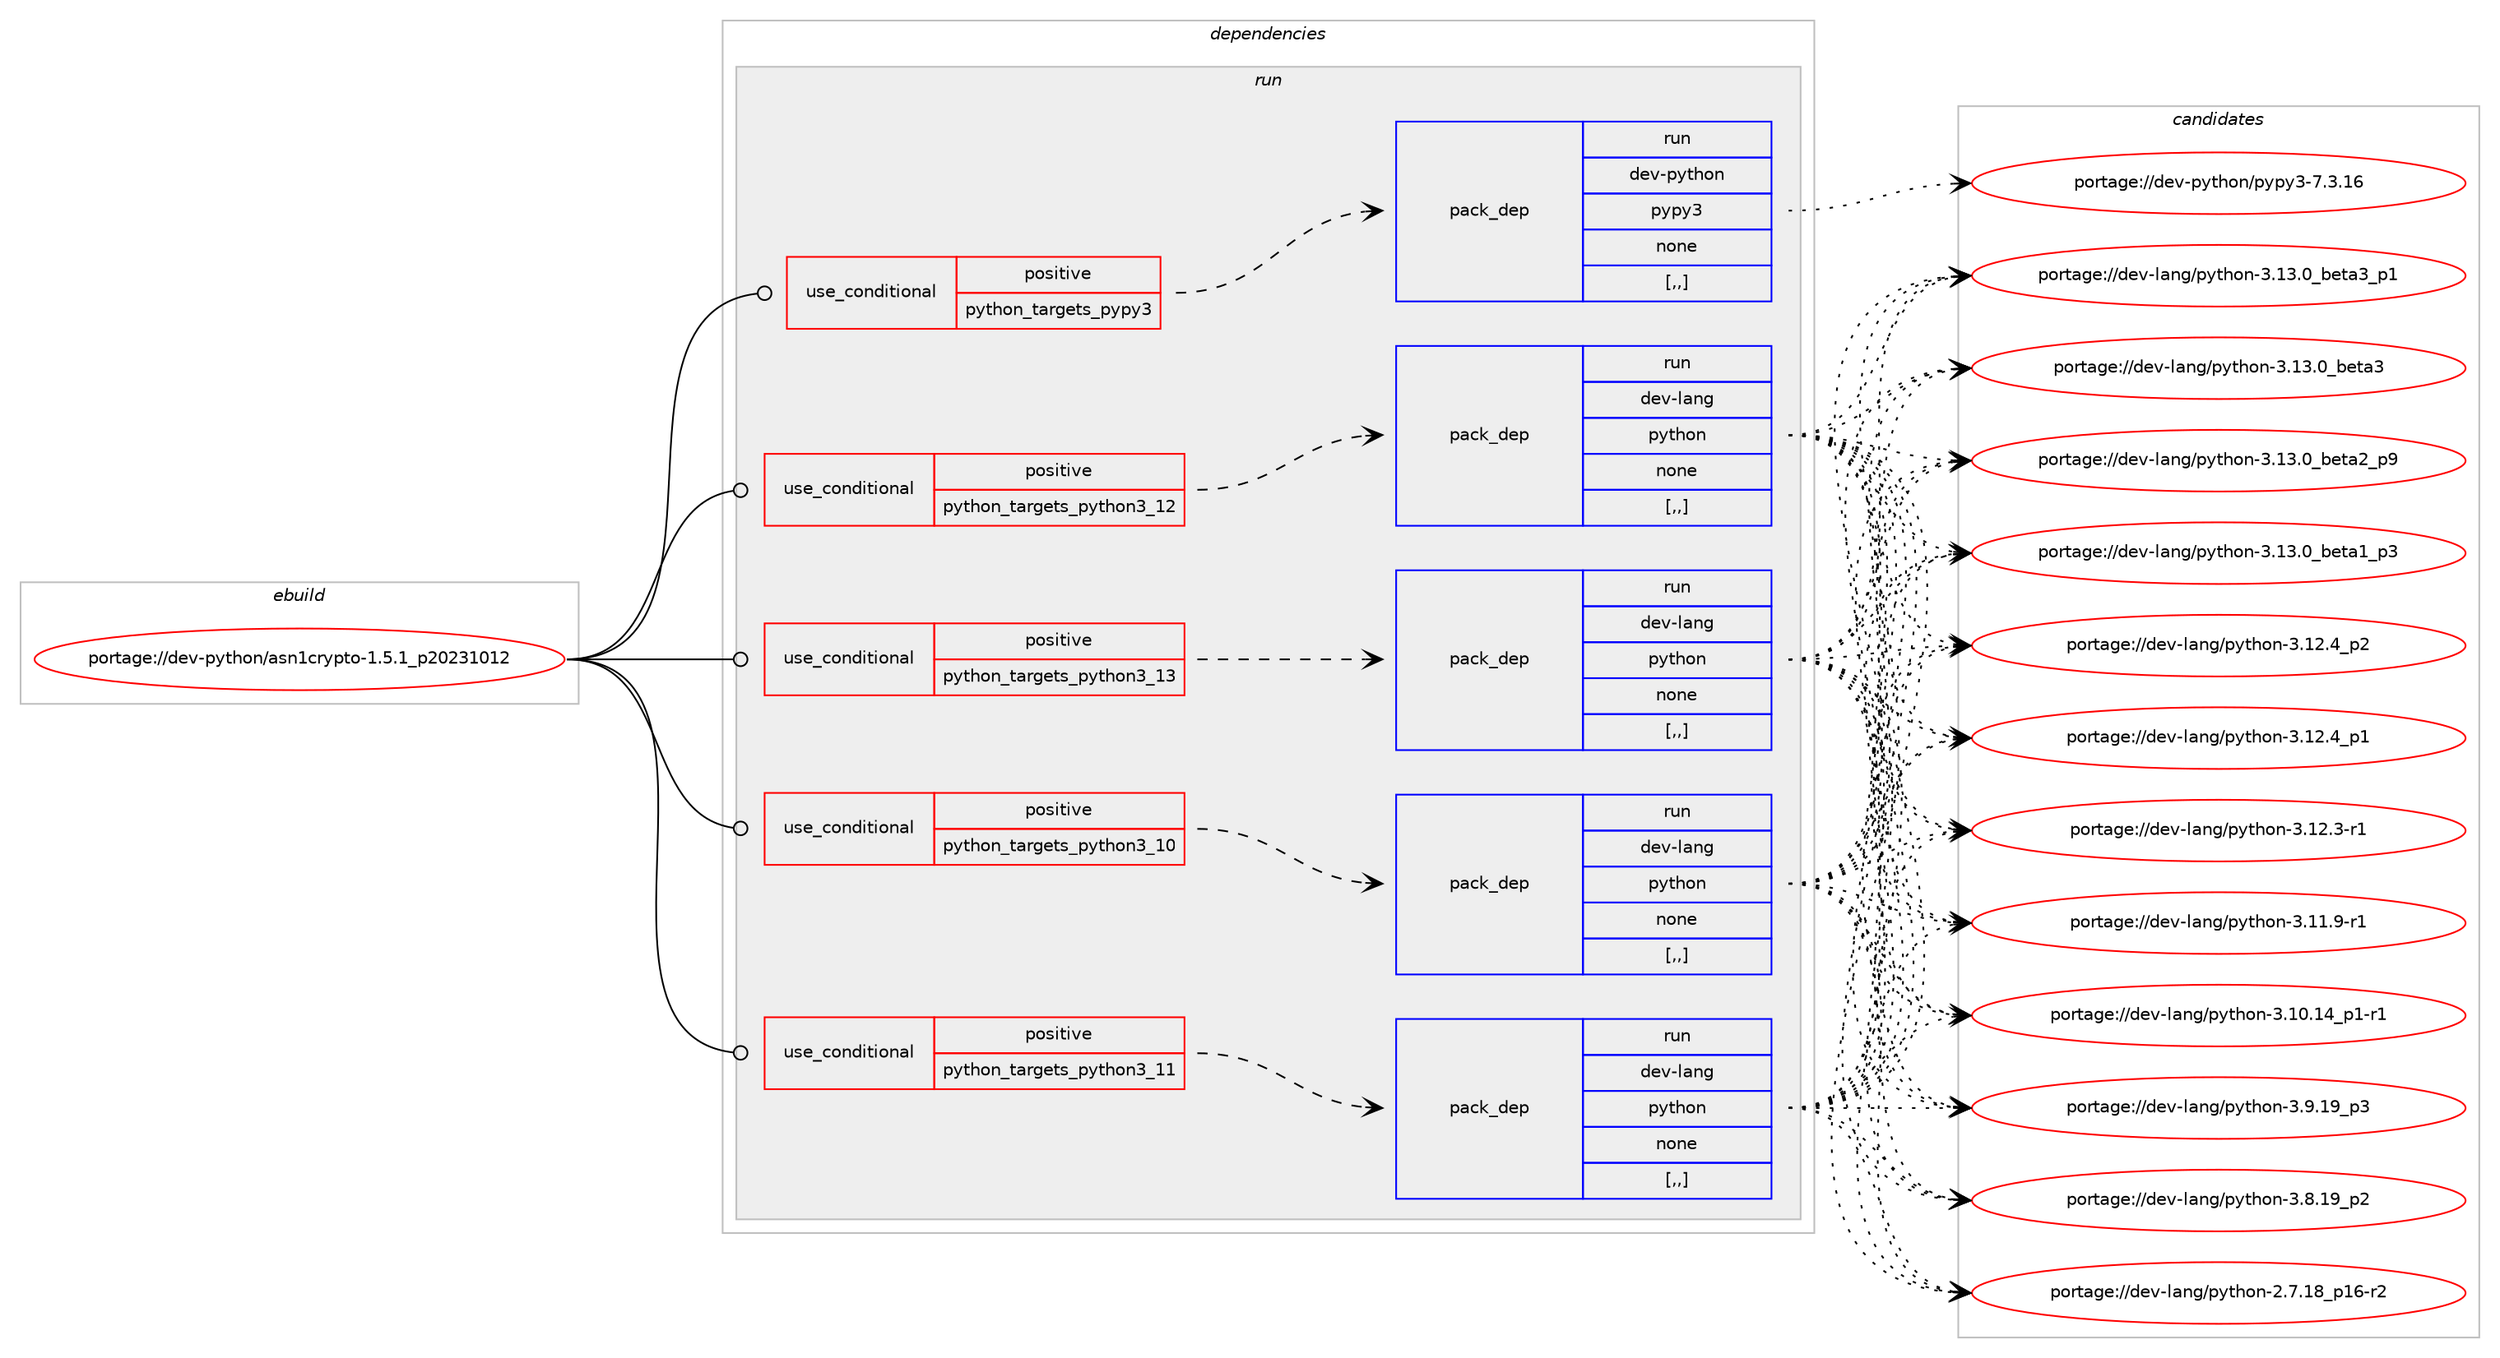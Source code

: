 digraph prolog {

# *************
# Graph options
# *************

newrank=true;
concentrate=true;
compound=true;
graph [rankdir=LR,fontname=Helvetica,fontsize=10,ranksep=1.5];#, ranksep=2.5, nodesep=0.2];
edge  [arrowhead=vee];
node  [fontname=Helvetica,fontsize=10];

# **********
# The ebuild
# **********

subgraph cluster_leftcol {
color=gray;
rank=same;
label=<<i>ebuild</i>>;
id [label="portage://dev-python/asn1crypto-1.5.1_p20231012", color=red, width=4, href="../dev-python/asn1crypto-1.5.1_p20231012.svg"];
}

# ****************
# The dependencies
# ****************

subgraph cluster_midcol {
color=gray;
label=<<i>dependencies</i>>;
subgraph cluster_compile {
fillcolor="#eeeeee";
style=filled;
label=<<i>compile</i>>;
}
subgraph cluster_compileandrun {
fillcolor="#eeeeee";
style=filled;
label=<<i>compile and run</i>>;
}
subgraph cluster_run {
fillcolor="#eeeeee";
style=filled;
label=<<i>run</i>>;
subgraph cond30731 {
dependency141192 [label=<<TABLE BORDER="0" CELLBORDER="1" CELLSPACING="0" CELLPADDING="4"><TR><TD ROWSPAN="3" CELLPADDING="10">use_conditional</TD></TR><TR><TD>positive</TD></TR><TR><TD>python_targets_pypy3</TD></TR></TABLE>>, shape=none, color=red];
subgraph pack109232 {
dependency141193 [label=<<TABLE BORDER="0" CELLBORDER="1" CELLSPACING="0" CELLPADDING="4" WIDTH="220"><TR><TD ROWSPAN="6" CELLPADDING="30">pack_dep</TD></TR><TR><TD WIDTH="110">run</TD></TR><TR><TD>dev-python</TD></TR><TR><TD>pypy3</TD></TR><TR><TD>none</TD></TR><TR><TD>[,,]</TD></TR></TABLE>>, shape=none, color=blue];
}
dependency141192:e -> dependency141193:w [weight=20,style="dashed",arrowhead="vee"];
}
id:e -> dependency141192:w [weight=20,style="solid",arrowhead="odot"];
subgraph cond30732 {
dependency141194 [label=<<TABLE BORDER="0" CELLBORDER="1" CELLSPACING="0" CELLPADDING="4"><TR><TD ROWSPAN="3" CELLPADDING="10">use_conditional</TD></TR><TR><TD>positive</TD></TR><TR><TD>python_targets_python3_10</TD></TR></TABLE>>, shape=none, color=red];
subgraph pack109233 {
dependency141195 [label=<<TABLE BORDER="0" CELLBORDER="1" CELLSPACING="0" CELLPADDING="4" WIDTH="220"><TR><TD ROWSPAN="6" CELLPADDING="30">pack_dep</TD></TR><TR><TD WIDTH="110">run</TD></TR><TR><TD>dev-lang</TD></TR><TR><TD>python</TD></TR><TR><TD>none</TD></TR><TR><TD>[,,]</TD></TR></TABLE>>, shape=none, color=blue];
}
dependency141194:e -> dependency141195:w [weight=20,style="dashed",arrowhead="vee"];
}
id:e -> dependency141194:w [weight=20,style="solid",arrowhead="odot"];
subgraph cond30733 {
dependency141196 [label=<<TABLE BORDER="0" CELLBORDER="1" CELLSPACING="0" CELLPADDING="4"><TR><TD ROWSPAN="3" CELLPADDING="10">use_conditional</TD></TR><TR><TD>positive</TD></TR><TR><TD>python_targets_python3_11</TD></TR></TABLE>>, shape=none, color=red];
subgraph pack109234 {
dependency141197 [label=<<TABLE BORDER="0" CELLBORDER="1" CELLSPACING="0" CELLPADDING="4" WIDTH="220"><TR><TD ROWSPAN="6" CELLPADDING="30">pack_dep</TD></TR><TR><TD WIDTH="110">run</TD></TR><TR><TD>dev-lang</TD></TR><TR><TD>python</TD></TR><TR><TD>none</TD></TR><TR><TD>[,,]</TD></TR></TABLE>>, shape=none, color=blue];
}
dependency141196:e -> dependency141197:w [weight=20,style="dashed",arrowhead="vee"];
}
id:e -> dependency141196:w [weight=20,style="solid",arrowhead="odot"];
subgraph cond30734 {
dependency141198 [label=<<TABLE BORDER="0" CELLBORDER="1" CELLSPACING="0" CELLPADDING="4"><TR><TD ROWSPAN="3" CELLPADDING="10">use_conditional</TD></TR><TR><TD>positive</TD></TR><TR><TD>python_targets_python3_12</TD></TR></TABLE>>, shape=none, color=red];
subgraph pack109235 {
dependency141199 [label=<<TABLE BORDER="0" CELLBORDER="1" CELLSPACING="0" CELLPADDING="4" WIDTH="220"><TR><TD ROWSPAN="6" CELLPADDING="30">pack_dep</TD></TR><TR><TD WIDTH="110">run</TD></TR><TR><TD>dev-lang</TD></TR><TR><TD>python</TD></TR><TR><TD>none</TD></TR><TR><TD>[,,]</TD></TR></TABLE>>, shape=none, color=blue];
}
dependency141198:e -> dependency141199:w [weight=20,style="dashed",arrowhead="vee"];
}
id:e -> dependency141198:w [weight=20,style="solid",arrowhead="odot"];
subgraph cond30735 {
dependency141200 [label=<<TABLE BORDER="0" CELLBORDER="1" CELLSPACING="0" CELLPADDING="4"><TR><TD ROWSPAN="3" CELLPADDING="10">use_conditional</TD></TR><TR><TD>positive</TD></TR><TR><TD>python_targets_python3_13</TD></TR></TABLE>>, shape=none, color=red];
subgraph pack109236 {
dependency141201 [label=<<TABLE BORDER="0" CELLBORDER="1" CELLSPACING="0" CELLPADDING="4" WIDTH="220"><TR><TD ROWSPAN="6" CELLPADDING="30">pack_dep</TD></TR><TR><TD WIDTH="110">run</TD></TR><TR><TD>dev-lang</TD></TR><TR><TD>python</TD></TR><TR><TD>none</TD></TR><TR><TD>[,,]</TD></TR></TABLE>>, shape=none, color=blue];
}
dependency141200:e -> dependency141201:w [weight=20,style="dashed",arrowhead="vee"];
}
id:e -> dependency141200:w [weight=20,style="solid",arrowhead="odot"];
}
}

# **************
# The candidates
# **************

subgraph cluster_choices {
rank=same;
color=gray;
label=<<i>candidates</i>>;

subgraph choice109232 {
color=black;
nodesep=1;
choice10010111845112121116104111110471121211121215145554651464954 [label="portage://dev-python/pypy3-7.3.16", color=red, width=4,href="../dev-python/pypy3-7.3.16.svg"];
dependency141193:e -> choice10010111845112121116104111110471121211121215145554651464954:w [style=dotted,weight="100"];
}
subgraph choice109233 {
color=black;
nodesep=1;
choice10010111845108971101034711212111610411111045514649514648959810111697519511249 [label="portage://dev-lang/python-3.13.0_beta3_p1", color=red, width=4,href="../dev-lang/python-3.13.0_beta3_p1.svg"];
choice1001011184510897110103471121211161041111104551464951464895981011169751 [label="portage://dev-lang/python-3.13.0_beta3", color=red, width=4,href="../dev-lang/python-3.13.0_beta3.svg"];
choice10010111845108971101034711212111610411111045514649514648959810111697509511257 [label="portage://dev-lang/python-3.13.0_beta2_p9", color=red, width=4,href="../dev-lang/python-3.13.0_beta2_p9.svg"];
choice10010111845108971101034711212111610411111045514649514648959810111697499511251 [label="portage://dev-lang/python-3.13.0_beta1_p3", color=red, width=4,href="../dev-lang/python-3.13.0_beta1_p3.svg"];
choice100101118451089711010347112121116104111110455146495046529511250 [label="portage://dev-lang/python-3.12.4_p2", color=red, width=4,href="../dev-lang/python-3.12.4_p2.svg"];
choice100101118451089711010347112121116104111110455146495046529511249 [label="portage://dev-lang/python-3.12.4_p1", color=red, width=4,href="../dev-lang/python-3.12.4_p1.svg"];
choice100101118451089711010347112121116104111110455146495046514511449 [label="portage://dev-lang/python-3.12.3-r1", color=red, width=4,href="../dev-lang/python-3.12.3-r1.svg"];
choice100101118451089711010347112121116104111110455146494946574511449 [label="portage://dev-lang/python-3.11.9-r1", color=red, width=4,href="../dev-lang/python-3.11.9-r1.svg"];
choice100101118451089711010347112121116104111110455146494846495295112494511449 [label="portage://dev-lang/python-3.10.14_p1-r1", color=red, width=4,href="../dev-lang/python-3.10.14_p1-r1.svg"];
choice100101118451089711010347112121116104111110455146574649579511251 [label="portage://dev-lang/python-3.9.19_p3", color=red, width=4,href="../dev-lang/python-3.9.19_p3.svg"];
choice100101118451089711010347112121116104111110455146564649579511250 [label="portage://dev-lang/python-3.8.19_p2", color=red, width=4,href="../dev-lang/python-3.8.19_p2.svg"];
choice100101118451089711010347112121116104111110455046554649569511249544511450 [label="portage://dev-lang/python-2.7.18_p16-r2", color=red, width=4,href="../dev-lang/python-2.7.18_p16-r2.svg"];
dependency141195:e -> choice10010111845108971101034711212111610411111045514649514648959810111697519511249:w [style=dotted,weight="100"];
dependency141195:e -> choice1001011184510897110103471121211161041111104551464951464895981011169751:w [style=dotted,weight="100"];
dependency141195:e -> choice10010111845108971101034711212111610411111045514649514648959810111697509511257:w [style=dotted,weight="100"];
dependency141195:e -> choice10010111845108971101034711212111610411111045514649514648959810111697499511251:w [style=dotted,weight="100"];
dependency141195:e -> choice100101118451089711010347112121116104111110455146495046529511250:w [style=dotted,weight="100"];
dependency141195:e -> choice100101118451089711010347112121116104111110455146495046529511249:w [style=dotted,weight="100"];
dependency141195:e -> choice100101118451089711010347112121116104111110455146495046514511449:w [style=dotted,weight="100"];
dependency141195:e -> choice100101118451089711010347112121116104111110455146494946574511449:w [style=dotted,weight="100"];
dependency141195:e -> choice100101118451089711010347112121116104111110455146494846495295112494511449:w [style=dotted,weight="100"];
dependency141195:e -> choice100101118451089711010347112121116104111110455146574649579511251:w [style=dotted,weight="100"];
dependency141195:e -> choice100101118451089711010347112121116104111110455146564649579511250:w [style=dotted,weight="100"];
dependency141195:e -> choice100101118451089711010347112121116104111110455046554649569511249544511450:w [style=dotted,weight="100"];
}
subgraph choice109234 {
color=black;
nodesep=1;
choice10010111845108971101034711212111610411111045514649514648959810111697519511249 [label="portage://dev-lang/python-3.13.0_beta3_p1", color=red, width=4,href="../dev-lang/python-3.13.0_beta3_p1.svg"];
choice1001011184510897110103471121211161041111104551464951464895981011169751 [label="portage://dev-lang/python-3.13.0_beta3", color=red, width=4,href="../dev-lang/python-3.13.0_beta3.svg"];
choice10010111845108971101034711212111610411111045514649514648959810111697509511257 [label="portage://dev-lang/python-3.13.0_beta2_p9", color=red, width=4,href="../dev-lang/python-3.13.0_beta2_p9.svg"];
choice10010111845108971101034711212111610411111045514649514648959810111697499511251 [label="portage://dev-lang/python-3.13.0_beta1_p3", color=red, width=4,href="../dev-lang/python-3.13.0_beta1_p3.svg"];
choice100101118451089711010347112121116104111110455146495046529511250 [label="portage://dev-lang/python-3.12.4_p2", color=red, width=4,href="../dev-lang/python-3.12.4_p2.svg"];
choice100101118451089711010347112121116104111110455146495046529511249 [label="portage://dev-lang/python-3.12.4_p1", color=red, width=4,href="../dev-lang/python-3.12.4_p1.svg"];
choice100101118451089711010347112121116104111110455146495046514511449 [label="portage://dev-lang/python-3.12.3-r1", color=red, width=4,href="../dev-lang/python-3.12.3-r1.svg"];
choice100101118451089711010347112121116104111110455146494946574511449 [label="portage://dev-lang/python-3.11.9-r1", color=red, width=4,href="../dev-lang/python-3.11.9-r1.svg"];
choice100101118451089711010347112121116104111110455146494846495295112494511449 [label="portage://dev-lang/python-3.10.14_p1-r1", color=red, width=4,href="../dev-lang/python-3.10.14_p1-r1.svg"];
choice100101118451089711010347112121116104111110455146574649579511251 [label="portage://dev-lang/python-3.9.19_p3", color=red, width=4,href="../dev-lang/python-3.9.19_p3.svg"];
choice100101118451089711010347112121116104111110455146564649579511250 [label="portage://dev-lang/python-3.8.19_p2", color=red, width=4,href="../dev-lang/python-3.8.19_p2.svg"];
choice100101118451089711010347112121116104111110455046554649569511249544511450 [label="portage://dev-lang/python-2.7.18_p16-r2", color=red, width=4,href="../dev-lang/python-2.7.18_p16-r2.svg"];
dependency141197:e -> choice10010111845108971101034711212111610411111045514649514648959810111697519511249:w [style=dotted,weight="100"];
dependency141197:e -> choice1001011184510897110103471121211161041111104551464951464895981011169751:w [style=dotted,weight="100"];
dependency141197:e -> choice10010111845108971101034711212111610411111045514649514648959810111697509511257:w [style=dotted,weight="100"];
dependency141197:e -> choice10010111845108971101034711212111610411111045514649514648959810111697499511251:w [style=dotted,weight="100"];
dependency141197:e -> choice100101118451089711010347112121116104111110455146495046529511250:w [style=dotted,weight="100"];
dependency141197:e -> choice100101118451089711010347112121116104111110455146495046529511249:w [style=dotted,weight="100"];
dependency141197:e -> choice100101118451089711010347112121116104111110455146495046514511449:w [style=dotted,weight="100"];
dependency141197:e -> choice100101118451089711010347112121116104111110455146494946574511449:w [style=dotted,weight="100"];
dependency141197:e -> choice100101118451089711010347112121116104111110455146494846495295112494511449:w [style=dotted,weight="100"];
dependency141197:e -> choice100101118451089711010347112121116104111110455146574649579511251:w [style=dotted,weight="100"];
dependency141197:e -> choice100101118451089711010347112121116104111110455146564649579511250:w [style=dotted,weight="100"];
dependency141197:e -> choice100101118451089711010347112121116104111110455046554649569511249544511450:w [style=dotted,weight="100"];
}
subgraph choice109235 {
color=black;
nodesep=1;
choice10010111845108971101034711212111610411111045514649514648959810111697519511249 [label="portage://dev-lang/python-3.13.0_beta3_p1", color=red, width=4,href="../dev-lang/python-3.13.0_beta3_p1.svg"];
choice1001011184510897110103471121211161041111104551464951464895981011169751 [label="portage://dev-lang/python-3.13.0_beta3", color=red, width=4,href="../dev-lang/python-3.13.0_beta3.svg"];
choice10010111845108971101034711212111610411111045514649514648959810111697509511257 [label="portage://dev-lang/python-3.13.0_beta2_p9", color=red, width=4,href="../dev-lang/python-3.13.0_beta2_p9.svg"];
choice10010111845108971101034711212111610411111045514649514648959810111697499511251 [label="portage://dev-lang/python-3.13.0_beta1_p3", color=red, width=4,href="../dev-lang/python-3.13.0_beta1_p3.svg"];
choice100101118451089711010347112121116104111110455146495046529511250 [label="portage://dev-lang/python-3.12.4_p2", color=red, width=4,href="../dev-lang/python-3.12.4_p2.svg"];
choice100101118451089711010347112121116104111110455146495046529511249 [label="portage://dev-lang/python-3.12.4_p1", color=red, width=4,href="../dev-lang/python-3.12.4_p1.svg"];
choice100101118451089711010347112121116104111110455146495046514511449 [label="portage://dev-lang/python-3.12.3-r1", color=red, width=4,href="../dev-lang/python-3.12.3-r1.svg"];
choice100101118451089711010347112121116104111110455146494946574511449 [label="portage://dev-lang/python-3.11.9-r1", color=red, width=4,href="../dev-lang/python-3.11.9-r1.svg"];
choice100101118451089711010347112121116104111110455146494846495295112494511449 [label="portage://dev-lang/python-3.10.14_p1-r1", color=red, width=4,href="../dev-lang/python-3.10.14_p1-r1.svg"];
choice100101118451089711010347112121116104111110455146574649579511251 [label="portage://dev-lang/python-3.9.19_p3", color=red, width=4,href="../dev-lang/python-3.9.19_p3.svg"];
choice100101118451089711010347112121116104111110455146564649579511250 [label="portage://dev-lang/python-3.8.19_p2", color=red, width=4,href="../dev-lang/python-3.8.19_p2.svg"];
choice100101118451089711010347112121116104111110455046554649569511249544511450 [label="portage://dev-lang/python-2.7.18_p16-r2", color=red, width=4,href="../dev-lang/python-2.7.18_p16-r2.svg"];
dependency141199:e -> choice10010111845108971101034711212111610411111045514649514648959810111697519511249:w [style=dotted,weight="100"];
dependency141199:e -> choice1001011184510897110103471121211161041111104551464951464895981011169751:w [style=dotted,weight="100"];
dependency141199:e -> choice10010111845108971101034711212111610411111045514649514648959810111697509511257:w [style=dotted,weight="100"];
dependency141199:e -> choice10010111845108971101034711212111610411111045514649514648959810111697499511251:w [style=dotted,weight="100"];
dependency141199:e -> choice100101118451089711010347112121116104111110455146495046529511250:w [style=dotted,weight="100"];
dependency141199:e -> choice100101118451089711010347112121116104111110455146495046529511249:w [style=dotted,weight="100"];
dependency141199:e -> choice100101118451089711010347112121116104111110455146495046514511449:w [style=dotted,weight="100"];
dependency141199:e -> choice100101118451089711010347112121116104111110455146494946574511449:w [style=dotted,weight="100"];
dependency141199:e -> choice100101118451089711010347112121116104111110455146494846495295112494511449:w [style=dotted,weight="100"];
dependency141199:e -> choice100101118451089711010347112121116104111110455146574649579511251:w [style=dotted,weight="100"];
dependency141199:e -> choice100101118451089711010347112121116104111110455146564649579511250:w [style=dotted,weight="100"];
dependency141199:e -> choice100101118451089711010347112121116104111110455046554649569511249544511450:w [style=dotted,weight="100"];
}
subgraph choice109236 {
color=black;
nodesep=1;
choice10010111845108971101034711212111610411111045514649514648959810111697519511249 [label="portage://dev-lang/python-3.13.0_beta3_p1", color=red, width=4,href="../dev-lang/python-3.13.0_beta3_p1.svg"];
choice1001011184510897110103471121211161041111104551464951464895981011169751 [label="portage://dev-lang/python-3.13.0_beta3", color=red, width=4,href="../dev-lang/python-3.13.0_beta3.svg"];
choice10010111845108971101034711212111610411111045514649514648959810111697509511257 [label="portage://dev-lang/python-3.13.0_beta2_p9", color=red, width=4,href="../dev-lang/python-3.13.0_beta2_p9.svg"];
choice10010111845108971101034711212111610411111045514649514648959810111697499511251 [label="portage://dev-lang/python-3.13.0_beta1_p3", color=red, width=4,href="../dev-lang/python-3.13.0_beta1_p3.svg"];
choice100101118451089711010347112121116104111110455146495046529511250 [label="portage://dev-lang/python-3.12.4_p2", color=red, width=4,href="../dev-lang/python-3.12.4_p2.svg"];
choice100101118451089711010347112121116104111110455146495046529511249 [label="portage://dev-lang/python-3.12.4_p1", color=red, width=4,href="../dev-lang/python-3.12.4_p1.svg"];
choice100101118451089711010347112121116104111110455146495046514511449 [label="portage://dev-lang/python-3.12.3-r1", color=red, width=4,href="../dev-lang/python-3.12.3-r1.svg"];
choice100101118451089711010347112121116104111110455146494946574511449 [label="portage://dev-lang/python-3.11.9-r1", color=red, width=4,href="../dev-lang/python-3.11.9-r1.svg"];
choice100101118451089711010347112121116104111110455146494846495295112494511449 [label="portage://dev-lang/python-3.10.14_p1-r1", color=red, width=4,href="../dev-lang/python-3.10.14_p1-r1.svg"];
choice100101118451089711010347112121116104111110455146574649579511251 [label="portage://dev-lang/python-3.9.19_p3", color=red, width=4,href="../dev-lang/python-3.9.19_p3.svg"];
choice100101118451089711010347112121116104111110455146564649579511250 [label="portage://dev-lang/python-3.8.19_p2", color=red, width=4,href="../dev-lang/python-3.8.19_p2.svg"];
choice100101118451089711010347112121116104111110455046554649569511249544511450 [label="portage://dev-lang/python-2.7.18_p16-r2", color=red, width=4,href="../dev-lang/python-2.7.18_p16-r2.svg"];
dependency141201:e -> choice10010111845108971101034711212111610411111045514649514648959810111697519511249:w [style=dotted,weight="100"];
dependency141201:e -> choice1001011184510897110103471121211161041111104551464951464895981011169751:w [style=dotted,weight="100"];
dependency141201:e -> choice10010111845108971101034711212111610411111045514649514648959810111697509511257:w [style=dotted,weight="100"];
dependency141201:e -> choice10010111845108971101034711212111610411111045514649514648959810111697499511251:w [style=dotted,weight="100"];
dependency141201:e -> choice100101118451089711010347112121116104111110455146495046529511250:w [style=dotted,weight="100"];
dependency141201:e -> choice100101118451089711010347112121116104111110455146495046529511249:w [style=dotted,weight="100"];
dependency141201:e -> choice100101118451089711010347112121116104111110455146495046514511449:w [style=dotted,weight="100"];
dependency141201:e -> choice100101118451089711010347112121116104111110455146494946574511449:w [style=dotted,weight="100"];
dependency141201:e -> choice100101118451089711010347112121116104111110455146494846495295112494511449:w [style=dotted,weight="100"];
dependency141201:e -> choice100101118451089711010347112121116104111110455146574649579511251:w [style=dotted,weight="100"];
dependency141201:e -> choice100101118451089711010347112121116104111110455146564649579511250:w [style=dotted,weight="100"];
dependency141201:e -> choice100101118451089711010347112121116104111110455046554649569511249544511450:w [style=dotted,weight="100"];
}
}

}
